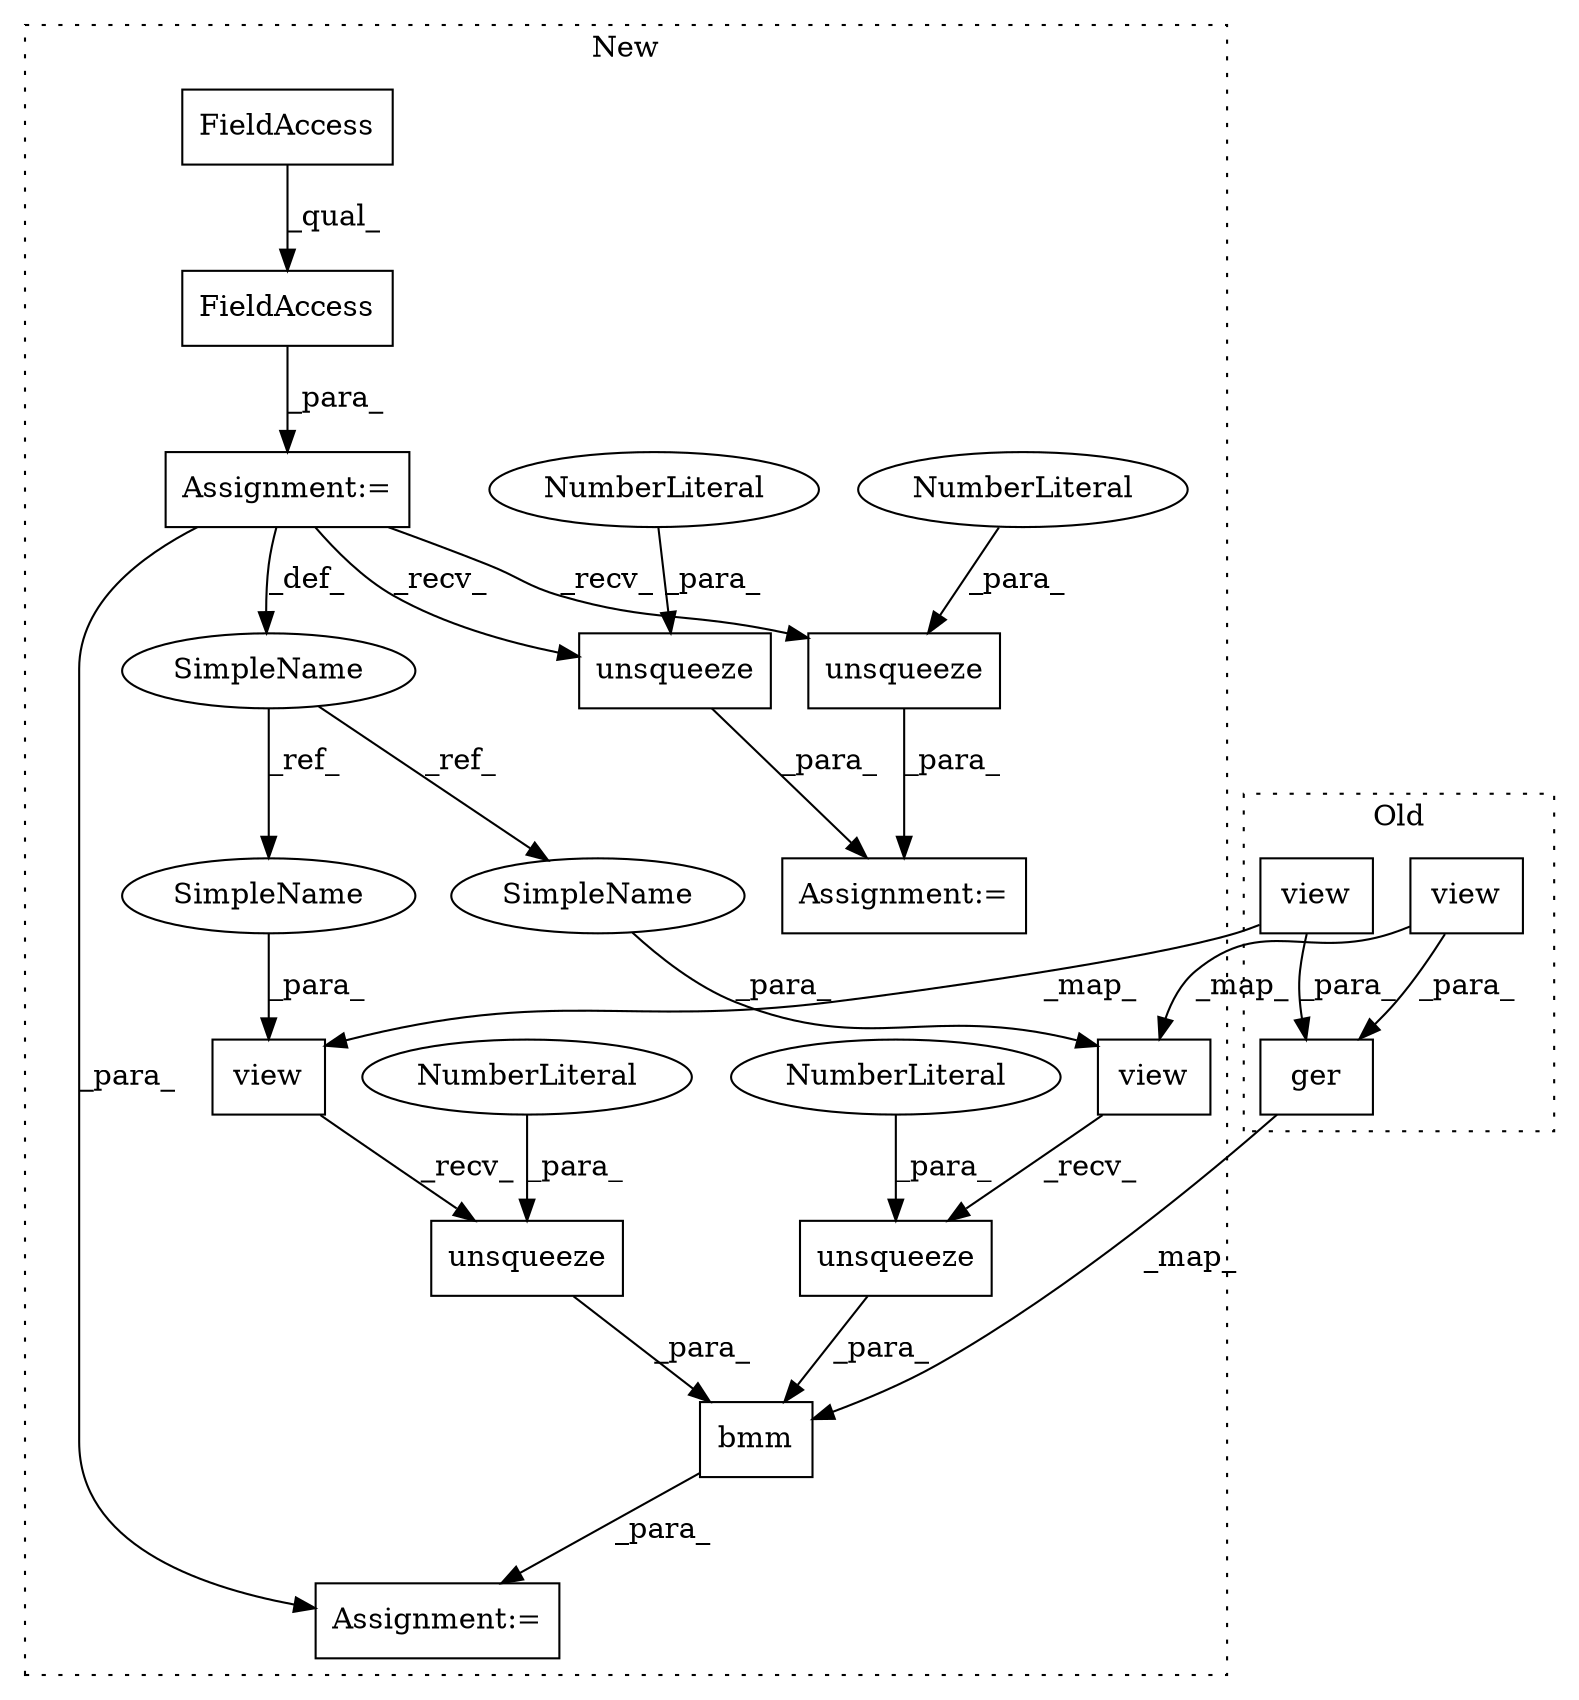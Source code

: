 digraph G {
subgraph cluster0 {
1 [label="ger" a="32" s="2841,2862" l="4,1" shape="box"];
8 [label="view" a="32" s="2584,2591" l="5,1" shape="box"];
11 [label="view" a="32" s="2621,2628" l="5,1" shape="box"];
label = "Old";
style="dotted";
}
subgraph cluster1 {
2 [label="bmm" a="32" s="3030,3051" l="4,1" shape="box"];
3 [label="unsqueeze" a="32" s="2764,2775" l="10,1" shape="box"];
4 [label="NumberLiteral" a="34" s="2774" l="1" shape="ellipse"];
5 [label="unsqueeze" a="32" s="2703,2714" l="10,1" shape="box"];
6 [label="NumberLiteral" a="34" s="2713" l="1" shape="ellipse"];
7 [label="view" a="32" s="2683,2701" l="5,1" shape="box"];
9 [label="SimpleName" a="42" s="2552" l="10" shape="ellipse"];
10 [label="view" a="32" s="2744,2762" l="5,1" shape="box"];
12 [label="Assignment:=" a="7" s="2562" l="1" shape="box"];
13 [label="unsqueeze" a="32" s="2833,2844" l="10,1" shape="box"];
14 [label="NumberLiteral" a="34" s="2843" l="1" shape="ellipse"];
15 [label="unsqueeze" a="32" s="2634,2645" l="10,1" shape="box"];
16 [label="NumberLiteral" a="34" s="2644" l="1" shape="ellipse"];
17 [label="FieldAccess" a="22" s="2563" l="22" shape="box"];
18 [label="FieldAccess" a="22" s="2563" l="11" shape="box"];
19 [label="Assignment:=" a="7" s="2881" l="1" shape="box"];
20 [label="Assignment:=" a="7" s="3013" l="1" shape="box"];
21 [label="SimpleName" a="42" s="2688" l="10" shape="ellipse"];
22 [label="SimpleName" a="42" s="2749" l="10" shape="ellipse"];
label = "New";
style="dotted";
}
1 -> 2 [label="_map_"];
2 -> 20 [label="_para_"];
3 -> 2 [label="_para_"];
4 -> 3 [label="_para_"];
5 -> 2 [label="_para_"];
6 -> 5 [label="_para_"];
7 -> 5 [label="_recv_"];
8 -> 7 [label="_map_"];
8 -> 1 [label="_para_"];
9 -> 22 [label="_ref_"];
9 -> 21 [label="_ref_"];
10 -> 3 [label="_recv_"];
11 -> 1 [label="_para_"];
11 -> 10 [label="_map_"];
12 -> 9 [label="_def_"];
12 -> 15 [label="_recv_"];
12 -> 13 [label="_recv_"];
12 -> 20 [label="_para_"];
13 -> 19 [label="_para_"];
14 -> 13 [label="_para_"];
15 -> 19 [label="_para_"];
16 -> 15 [label="_para_"];
17 -> 12 [label="_para_"];
18 -> 17 [label="_qual_"];
21 -> 7 [label="_para_"];
22 -> 10 [label="_para_"];
}